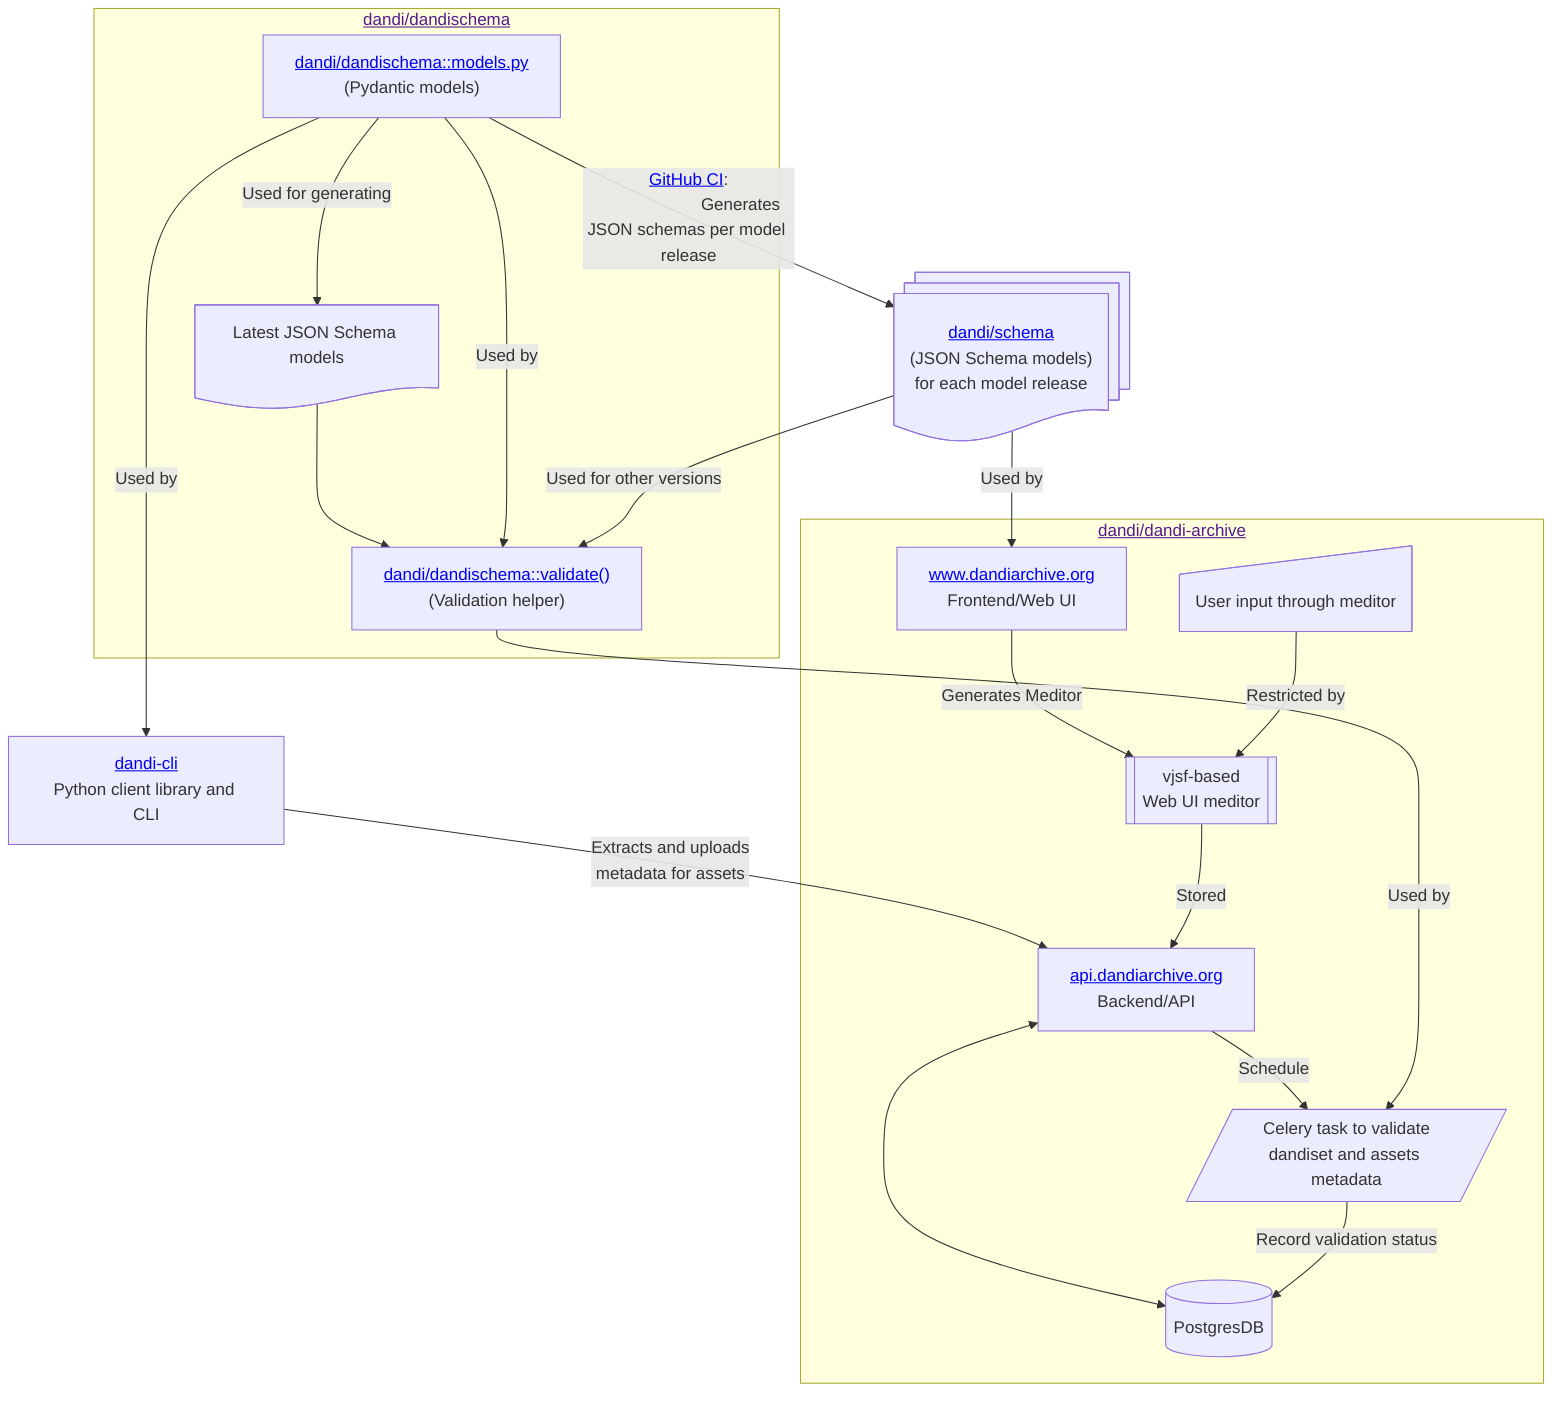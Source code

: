 flowchart TD
    dandi_json["<a href='https://github.com/dandi/schema'>dandi/schema</a><br/>(JSON Schema models)<br/>for each model release"]@{ shape: docs }
    dandi_cli["<a href='https://github.com/dandi/dandi-cli'>dandi-cli</a><br/>Python client library and CLI"]

    subgraph "<a href=''>dandi/dandischema</a>"
        %% nodes
        dandi_pydantic["<a href='https://github.com/dandi/dandi-schema/blob/master/dandischema/models.py'>dandi/dandischema::models.py</a><br/>(Pydantic models)"]
        dandi_validate["<a href='https://github.com/dandi/dandi-schema/blob/c3007768e002c9f51ea37b5e6b3628f7f7f20943/dandischema/metadata.py#L195'>dandi/dandischema::validate()</a><br/>(Validation helper)"]
        dandi_json_runtime[Latest JSON Schema models]@{ shape: doc }

        %% edges
        dandi_pydantic -->|Used for generating| dandi_json_runtime --> dandi_validate
    end

    subgraph "<a href=''>dandi/dandi-archive</a>"
        dandi_archive_db[(PostgresDB)]
        dandi_archive_backend["<a href='https://api.dandiarchive.org'>api.dandiarchive.org</a><br/>Backend/API"]
        dandi_archive_frontend["<a href='https://www.dandiarchive.org'>www.dandiarchive.org</a><br/>Frontend/Web UI"]
        %% user_input_data["User input data"]@{ shape: manual-input }
        meditor[[vjsf-based<br/>Web UI meditor]]
        meditor_input["User input through meditor"]@{ shape: manual-input }

        dandi_archive_validate[/Celery task to validate<br/>dandiset and assets metadata/]
    end

    dandi_pydantic -->|<a href="https://github.com/dandi/dandi-schema/blob/master/.github/workflows/release.yml">GitHub CI</a>:
                       Generates JSON schemas per model release| dandi_json

    %% dandi/dandischema does use JSON schema models during validation

    dandi_pydantic -->|Used by| dandi_cli
    dandi_pydantic -->|Used by| dandi_validate
    dandi_json -->|Used for other versions| dandi_validate

    dandi_archive_backend --> |Schedule| dandi_archive_validate
    dandi_archive_backend <--->  dandi_archive_db
    dandi_validate -->|Used by| dandi_archive_validate
    %%?? dandi_validate -->|Used by| dandi_cli

    %% dandi_json -->|Used by| dandi_archive_backend
    dandi_json -->|Used by| dandi_archive_frontend


    %% datasets[NWB/BIDS]
    %% user_input_data --> |Expressed as| datasets
    %%  datasets --> |Extracts metadata by| dandi_cli
    dandi_cli --> |Extracts and uploads<br/>metadata for assets| dandi_archive_backend
    %% We always upload Asset pyndatic model, but it might be minimally
    %% populated if there was an error while extracting metadata

    dandi_archive_frontend --> |Generates Meditor| meditor
    meditor_input --> | Restricted by| meditor
    meditor --> |Stored| dandi_archive_backend

    dandi_archive_validate --> |Record validation status| dandi_archive_db